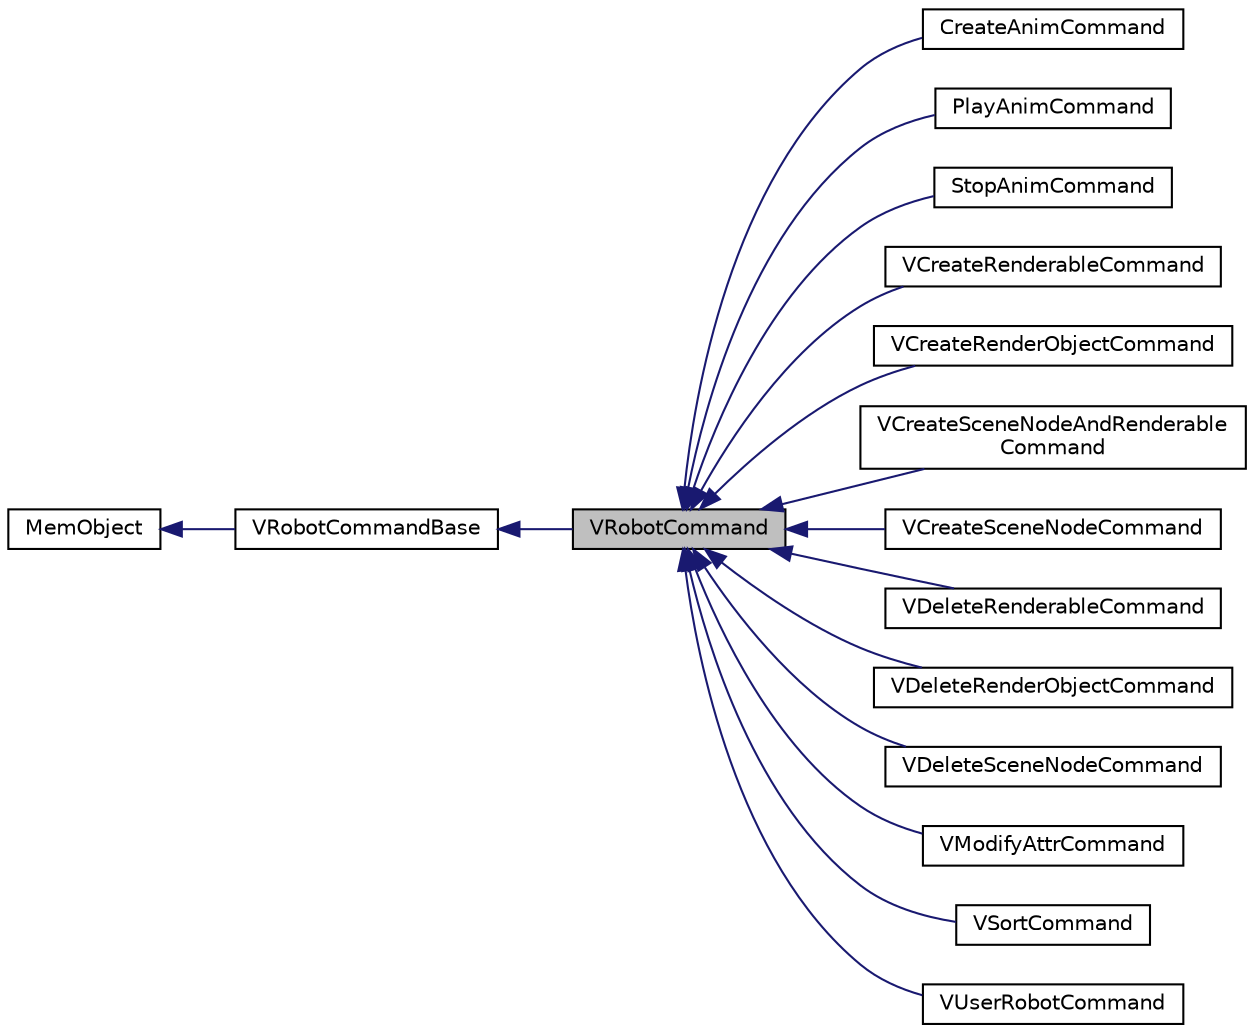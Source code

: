 digraph "VRobotCommand"
{
  edge [fontname="Helvetica",fontsize="10",labelfontname="Helvetica",labelfontsize="10"];
  node [fontname="Helvetica",fontsize="10",shape=record];
  rankdir="LR";
  Node1 [label="VRobotCommand",height=0.2,width=0.4,color="black", fillcolor="grey75", style="filled", fontcolor="black"];
  Node2 -> Node1 [dir="back",color="midnightblue",fontsize="10",style="solid",fontname="Helvetica"];
  Node2 [label="VRobotCommandBase",height=0.2,width=0.4,color="black", fillcolor="white", style="filled",URL="$class_v_robot_command_base.html",tooltip="VRobotCommandBase 机器人命令接口 "];
  Node3 -> Node2 [dir="back",color="midnightblue",fontsize="10",style="solid",fontname="Helvetica"];
  Node3 [label="MemObject",height=0.2,width=0.4,color="black", fillcolor="white", style="filled",URL="$class_mem_object.html"];
  Node1 -> Node4 [dir="back",color="midnightblue",fontsize="10",style="solid",fontname="Helvetica"];
  Node4 [label="CreateAnimCommand",height=0.2,width=0.4,color="black", fillcolor="white", style="filled",URL="$class_create_anim_command.html",tooltip="CreateAnimCommand. "];
  Node1 -> Node5 [dir="back",color="midnightblue",fontsize="10",style="solid",fontname="Helvetica"];
  Node5 [label="PlayAnimCommand",height=0.2,width=0.4,color="black", fillcolor="white", style="filled",URL="$class_play_anim_command.html"];
  Node1 -> Node6 [dir="back",color="midnightblue",fontsize="10",style="solid",fontname="Helvetica"];
  Node6 [label="StopAnimCommand",height=0.2,width=0.4,color="black", fillcolor="white", style="filled",URL="$class_stop_anim_command.html"];
  Node1 -> Node7 [dir="back",color="midnightblue",fontsize="10",style="solid",fontname="Helvetica"];
  Node7 [label="VCreateRenderableCommand",height=0.2,width=0.4,color="black", fillcolor="white", style="filled",URL="$class_v_create_renderable_command.html",tooltip="VCreateRenderableCommand 创建Renderable的命令 "];
  Node1 -> Node8 [dir="back",color="midnightblue",fontsize="10",style="solid",fontname="Helvetica"];
  Node8 [label="VCreateRenderObjectCommand",height=0.2,width=0.4,color="black", fillcolor="white", style="filled",URL="$class_v_create_render_object_command.html",tooltip="VCreateRenderObjectCommand. "];
  Node1 -> Node9 [dir="back",color="midnightblue",fontsize="10",style="solid",fontname="Helvetica"];
  Node9 [label="VCreateSceneNodeAndRenderable\lCommand",height=0.2,width=0.4,color="black", fillcolor="white", style="filled",URL="$class_v_create_scene_node_and_renderable_command.html",tooltip="VCreateSceneNodeAndRenderableCommand. "];
  Node1 -> Node10 [dir="back",color="midnightblue",fontsize="10",style="solid",fontname="Helvetica"];
  Node10 [label="VCreateSceneNodeCommand",height=0.2,width=0.4,color="black", fillcolor="white", style="filled",URL="$class_v_create_scene_node_command.html",tooltip="VCreateSceneNodeCommand. "];
  Node1 -> Node11 [dir="back",color="midnightblue",fontsize="10",style="solid",fontname="Helvetica"];
  Node11 [label="VDeleteRenderableCommand",height=0.2,width=0.4,color="black", fillcolor="white", style="filled",URL="$class_v_delete_renderable_command.html",tooltip="VDeleteRenderableCommand 删除Renderable的命令 "];
  Node1 -> Node12 [dir="back",color="midnightblue",fontsize="10",style="solid",fontname="Helvetica"];
  Node12 [label="VDeleteRenderObjectCommand",height=0.2,width=0.4,color="black", fillcolor="white", style="filled",URL="$class_v_delete_render_object_command.html"];
  Node1 -> Node13 [dir="back",color="midnightblue",fontsize="10",style="solid",fontname="Helvetica"];
  Node13 [label="VDeleteSceneNodeCommand",height=0.2,width=0.4,color="black", fillcolor="white", style="filled",URL="$class_v_delete_scene_node_command.html",tooltip="VDeleteSceneNodeCommand. "];
  Node1 -> Node14 [dir="back",color="midnightblue",fontsize="10",style="solid",fontname="Helvetica"];
  Node14 [label="VModifyAttrCommand",height=0.2,width=0.4,color="black", fillcolor="white", style="filled",URL="$class_v_modify_attr_command.html",tooltip="ModifyAttrCommand. "];
  Node1 -> Node15 [dir="back",color="midnightblue",fontsize="10",style="solid",fontname="Helvetica"];
  Node15 [label="VSortCommand",height=0.2,width=0.4,color="black", fillcolor="white", style="filled",URL="$class_v_sort_command.html",tooltip="VSortCommand 排序命令 "];
  Node1 -> Node16 [dir="back",color="midnightblue",fontsize="10",style="solid",fontname="Helvetica"];
  Node16 [label="VUserRobotCommand",height=0.2,width=0.4,color="black", fillcolor="white", style="filled",URL="$class_v_user_robot_command.html",tooltip="VUserRobotCommand. "];
}
